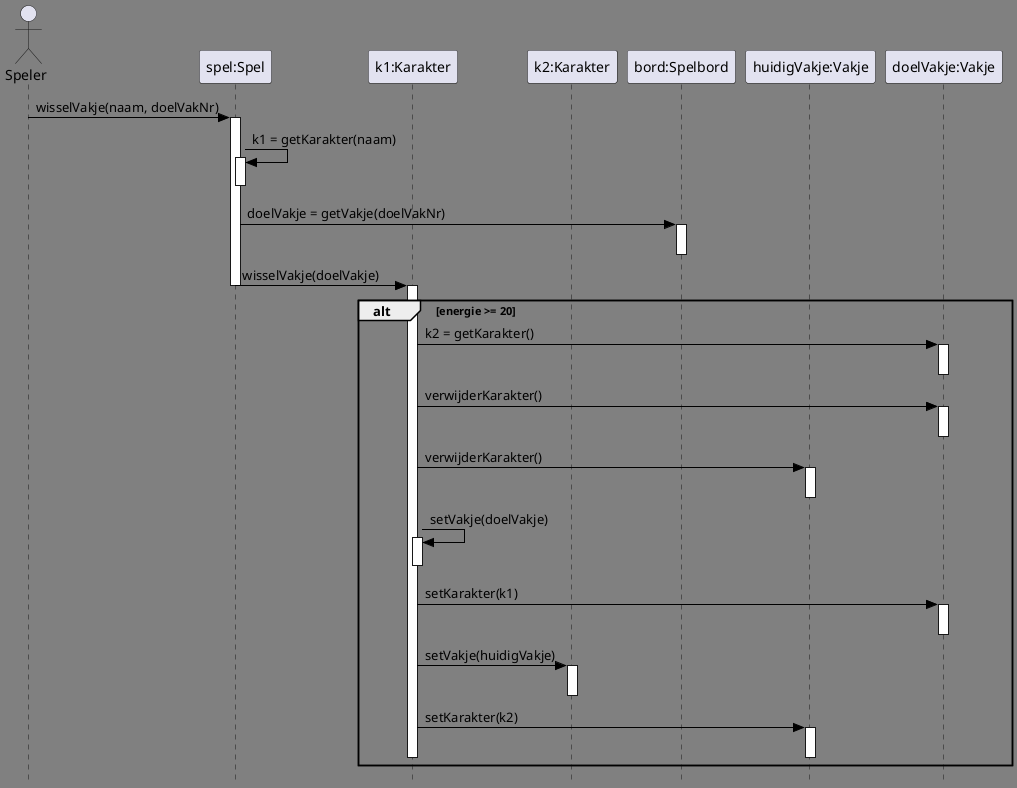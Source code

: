 @startuml sequence diagram methode wisselVakje
'https://plantuml.com/sequence-diagram
skinparam style strictuml
skinparam class {
BackgroundColor LightGrey
ArrowColor Black
BorderColor Black
BackgroundColor<<Foo>> DarkGrey
}

skinparam backgroundcolor Gray
skinparam stereotypeCBackgroundColor YellowGreen

actor Speler
participant Spel as "spel:Spel"
participant k1 as "k1:Karakter"
participant k2 as "k2:Karakter"
participant Bord as "bord:Spelbord"
participant v1 as "huidigVakje:Vakje"
participant v2 as "doelVakje:Vakje"

Speler -> Spel ++: wisselVakje(naam, doelVakNr)
Spel -> Spel ++--: k1 = getKarakter(naam)
Spel -> Bord ++ : doelVakje = getVakje(doelVakNr)
deactivate Bord
Spel -> k1 --++ : wisselVakje(doelVakje)

alt energie >= 20
    k1 -> v2 ++ : k2 = getKarakter()
    deactivate v2
    k1 -> v2 ++ : verwijderKarakter()
    deactivate v2
    k1 -> v1 ++ : verwijderKarakter()
    deactivate v1
    k1 -> k1 ++-- : setVakje(doelVakje)
    k1 -> v2 ++ : setKarakter(k1)
    deactivate v2
    k1 -> k2 ++ : setVakje(huidigVakje)
    deactivate k2
    k1 -> v1 ++ : setKarakter(k2)
    deactivate k1
    deactivate v1
end
@enduml